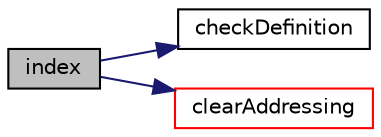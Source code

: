 digraph "index"
{
  bgcolor="transparent";
  edge [fontname="Helvetica",fontsize="10",labelfontname="Helvetica",labelfontsize="10"];
  node [fontname="Helvetica",fontsize="10",shape=record];
  rankdir="LR";
  Node1 [label="index",height=0.2,width=0.4,color="black", fillcolor="grey75", style="filled", fontcolor="black"];
  Node1 -> Node2 [color="midnightblue",fontsize="10",style="solid",fontname="Helvetica"];
  Node2 [label="checkDefinition",height=0.2,width=0.4,color="black",URL="$a03011.html#a6e4056d3e148fdf2245272c1e0c2fa63",tooltip="Check zone definition. Return true if in error. "];
  Node1 -> Node3 [color="midnightblue",fontsize="10",style="solid",fontname="Helvetica"];
  Node3 [label="clearAddressing",height=0.2,width=0.4,color="red",URL="$a03011.html#aac1ee7169044dccb262b78097d6ab1a8",tooltip="Clear addressing. "];
}
